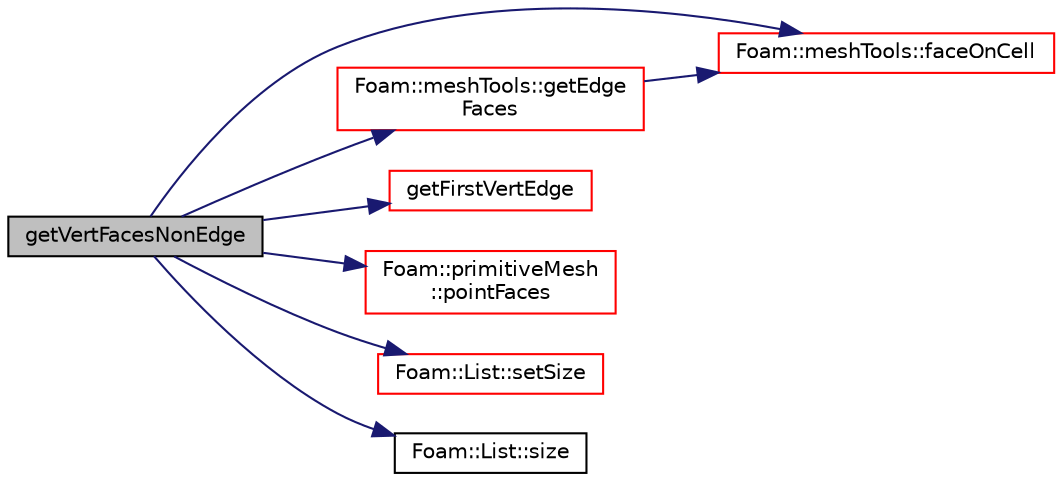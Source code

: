 digraph "getVertFacesNonEdge"
{
  bgcolor="transparent";
  edge [fontname="Helvetica",fontsize="10",labelfontname="Helvetica",labelfontsize="10"];
  node [fontname="Helvetica",fontsize="10",shape=record];
  rankdir="LR";
  Node1 [label="getVertFacesNonEdge",height=0.2,width=0.4,color="black", fillcolor="grey75", style="filled", fontcolor="black"];
  Node1 -> Node2 [color="midnightblue",fontsize="10",style="solid",fontname="Helvetica"];
  Node2 [label="Foam::meshTools::faceOnCell",height=0.2,width=0.4,color="red",URL="$a10993.html#a5ff95c1236db4d2bb2ffea1192ceb8e3",tooltip="Is face used by cell. "];
  Node1 -> Node3 [color="midnightblue",fontsize="10",style="solid",fontname="Helvetica"];
  Node3 [label="Foam::meshTools::getEdge\lFaces",height=0.2,width=0.4,color="red",URL="$a10993.html#a3d09936ea8afeb00ac1f2203cf95ac7a",tooltip="Get faces on cell using edgeI. Throws error if no two found. "];
  Node3 -> Node2 [color="midnightblue",fontsize="10",style="solid",fontname="Helvetica"];
  Node1 -> Node4 [color="midnightblue",fontsize="10",style="solid",fontname="Helvetica"];
  Node4 [label="getFirstVertEdge",height=0.2,width=0.4,color="red",URL="$a00213.html#ae87ba34a67d1fb2a9c68020dcd57a9b3",tooltip="Get first edge connected to vertI and on facei. "];
  Node1 -> Node5 [color="midnightblue",fontsize="10",style="solid",fontname="Helvetica"];
  Node5 [label="Foam::primitiveMesh\l::pointFaces",height=0.2,width=0.4,color="red",URL="$a02020.html#a758f775d09e1be4cdd80daea4e402f55"];
  Node1 -> Node6 [color="midnightblue",fontsize="10",style="solid",fontname="Helvetica"];
  Node6 [label="Foam::List::setSize",height=0.2,width=0.4,color="red",URL="$a01397.html#aedb985ffeaf1bdbfeccc2a8730405703",tooltip="Reset size of List. "];
  Node1 -> Node7 [color="midnightblue",fontsize="10",style="solid",fontname="Helvetica"];
  Node7 [label="Foam::List::size",height=0.2,width=0.4,color="black",URL="$a01397.html#a8a5f6fa29bd4b500caf186f60245b384",tooltip="Override size to be inconsistent with allocated storage. "];
}
